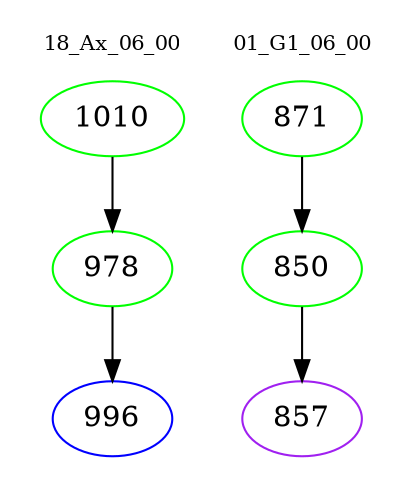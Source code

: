 digraph{
subgraph cluster_0 {
color = white
label = "18_Ax_06_00";
fontsize=10;
T0_1010 [label="1010", color="green"]
T0_1010 -> T0_978 [color="black"]
T0_978 [label="978", color="green"]
T0_978 -> T0_996 [color="black"]
T0_996 [label="996", color="blue"]
}
subgraph cluster_1 {
color = white
label = "01_G1_06_00";
fontsize=10;
T1_871 [label="871", color="green"]
T1_871 -> T1_850 [color="black"]
T1_850 [label="850", color="green"]
T1_850 -> T1_857 [color="black"]
T1_857 [label="857", color="purple"]
}
}
